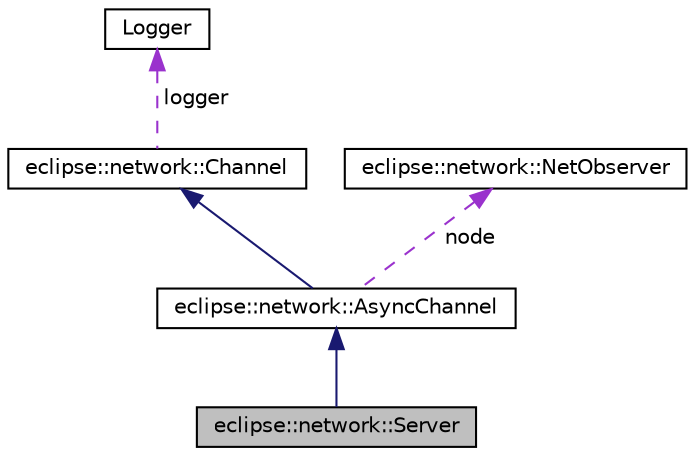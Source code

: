 digraph G
{
  edge [fontname="Helvetica",fontsize="10",labelfontname="Helvetica",labelfontsize="10"];
  node [fontname="Helvetica",fontsize="10",shape=record];
  Node1 [label="eclipse::network::Server",height=0.2,width=0.4,color="black", fillcolor="grey75", style="filled" fontcolor="black"];
  Node2 -> Node1 [dir="back",color="midnightblue",fontsize="10",style="solid",fontname="Helvetica"];
  Node2 [label="eclipse::network::AsyncChannel",height=0.2,width=0.4,color="black", fillcolor="white", style="filled",URL="$classeclipse_1_1network_1_1AsyncChannel.html"];
  Node3 -> Node2 [dir="back",color="midnightblue",fontsize="10",style="solid",fontname="Helvetica"];
  Node3 [label="eclipse::network::Channel",height=0.2,width=0.4,color="black", fillcolor="white", style="filled",URL="$classeclipse_1_1network_1_1Channel.html"];
  Node4 -> Node3 [dir="back",color="darkorchid3",fontsize="10",style="dashed",label=" logger" ,fontname="Helvetica"];
  Node4 [label="Logger",height=0.2,width=0.4,color="black", fillcolor="white", style="filled",URL="$classLogger.html"];
  Node5 -> Node2 [dir="back",color="darkorchid3",fontsize="10",style="dashed",label=" node" ,fontname="Helvetica"];
  Node5 [label="eclipse::network::NetObserver",height=0.2,width=0.4,color="black", fillcolor="white", style="filled",URL="$structeclipse_1_1network_1_1NetObserver.html"];
}

